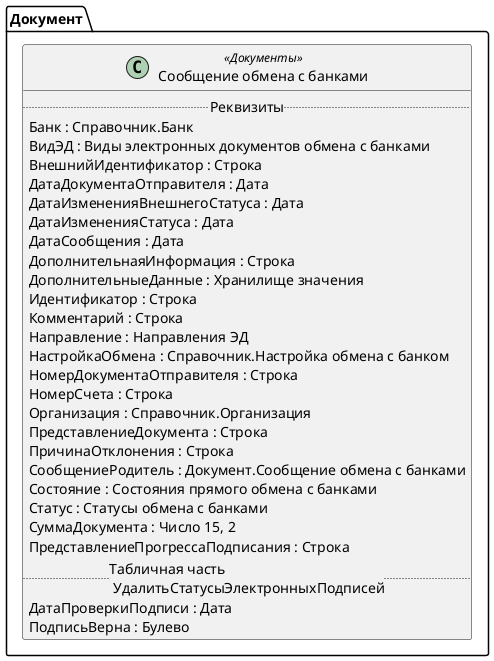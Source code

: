 ﻿@startuml СообщениеОбменСБанками
'!include templates.wsd
'..\include templates.wsd
class Документ.СообщениеОбменСБанками as "Сообщение обмена с банками" <<Документы>>
{
..Реквизиты..
Банк : Справочник.Банк
ВидЭД : Виды электронных документов обмена с банками
ВнешнийИдентификатор : Строка
ДатаДокументаОтправителя : Дата
ДатаИзмененияВнешнегоСтатуса : Дата
ДатаИзмененияСтатуса : Дата
ДатаСообщения : Дата
ДополнительнаяИнформация : Строка
ДополнительныеДанные : Хранилище значения
Идентификатор : Строка
Комментарий : Строка
Направление : Направления ЭД
НастройкаОбмена : Справочник.Настройка обмена с банком
НомерДокументаОтправителя : Строка
НомерСчета : Строка
Организация : Справочник.Организация
ПредставлениеДокумента : Строка
ПричинаОтклонения : Строка
СообщениеРодитель : Документ.Сообщение обмена с банками
Состояние : Состояния прямого обмена с банками
Статус : Статусы обмена с банками
СуммаДокумента : Число 15, 2
ПредставлениеПрогрессаПодписания : Строка
..Табличная часть \n УдалитьСтатусыЭлектронныхПодписей..
ДатаПроверкиПодписи : Дата
ПодписьВерна : Булево
}
@enduml
